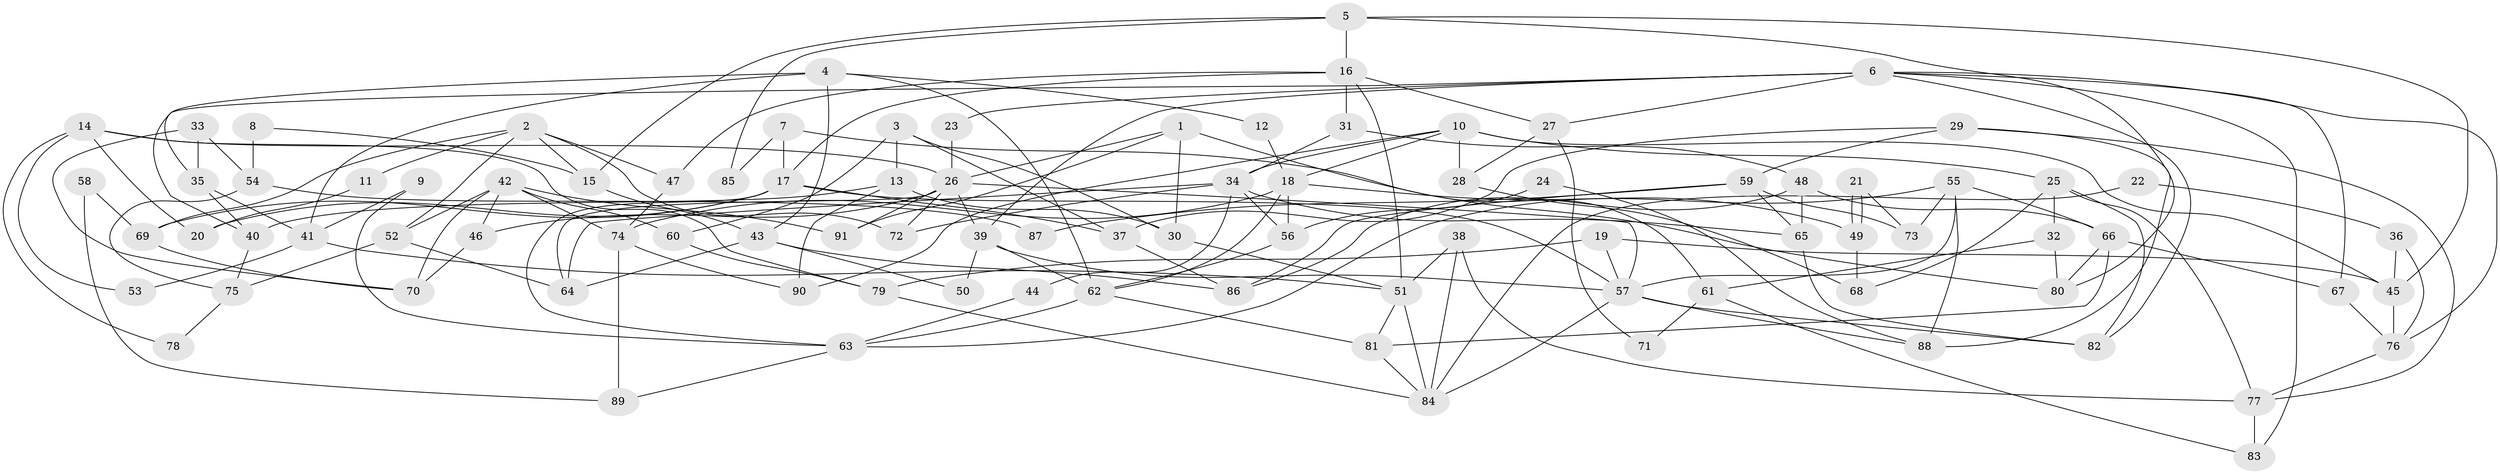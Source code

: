 // Generated by graph-tools (version 1.1) at 2025/36/03/09/25 02:36:25]
// undirected, 91 vertices, 182 edges
graph export_dot {
graph [start="1"]
  node [color=gray90,style=filled];
  1;
  2;
  3;
  4;
  5;
  6;
  7;
  8;
  9;
  10;
  11;
  12;
  13;
  14;
  15;
  16;
  17;
  18;
  19;
  20;
  21;
  22;
  23;
  24;
  25;
  26;
  27;
  28;
  29;
  30;
  31;
  32;
  33;
  34;
  35;
  36;
  37;
  38;
  39;
  40;
  41;
  42;
  43;
  44;
  45;
  46;
  47;
  48;
  49;
  50;
  51;
  52;
  53;
  54;
  55;
  56;
  57;
  58;
  59;
  60;
  61;
  62;
  63;
  64;
  65;
  66;
  67;
  68;
  69;
  70;
  71;
  72;
  73;
  74;
  75;
  76;
  77;
  78;
  79;
  80;
  81;
  82;
  83;
  84;
  85;
  86;
  87;
  88;
  89;
  90;
  91;
  1 -- 91;
  1 -- 30;
  1 -- 26;
  1 -- 61;
  2 -- 47;
  2 -- 72;
  2 -- 11;
  2 -- 15;
  2 -- 52;
  2 -- 69;
  3 -- 30;
  3 -- 37;
  3 -- 13;
  3 -- 60;
  4 -- 62;
  4 -- 35;
  4 -- 12;
  4 -- 41;
  4 -- 43;
  5 -- 15;
  5 -- 80;
  5 -- 16;
  5 -- 45;
  5 -- 85;
  6 -- 82;
  6 -- 39;
  6 -- 23;
  6 -- 27;
  6 -- 40;
  6 -- 67;
  6 -- 76;
  6 -- 83;
  7 -- 80;
  7 -- 17;
  7 -- 85;
  8 -- 54;
  8 -- 15;
  9 -- 41;
  9 -- 63;
  10 -- 45;
  10 -- 28;
  10 -- 18;
  10 -- 25;
  10 -- 34;
  10 -- 90;
  11 -- 20;
  12 -- 18;
  13 -- 90;
  13 -- 30;
  13 -- 40;
  14 -- 79;
  14 -- 26;
  14 -- 20;
  14 -- 53;
  14 -- 78;
  15 -- 43;
  16 -- 51;
  16 -- 17;
  16 -- 27;
  16 -- 31;
  16 -- 47;
  17 -- 57;
  17 -- 20;
  17 -- 37;
  17 -- 63;
  17 -- 69;
  18 -- 56;
  18 -- 49;
  18 -- 62;
  18 -- 74;
  19 -- 45;
  19 -- 79;
  19 -- 57;
  21 -- 73;
  21 -- 49;
  21 -- 49;
  22 -- 36;
  22 -- 84;
  23 -- 26;
  24 -- 56;
  24 -- 88;
  25 -- 82;
  25 -- 32;
  25 -- 68;
  25 -- 77;
  26 -- 57;
  26 -- 39;
  26 -- 46;
  26 -- 64;
  26 -- 72;
  26 -- 91;
  27 -- 28;
  27 -- 71;
  28 -- 68;
  29 -- 88;
  29 -- 77;
  29 -- 37;
  29 -- 59;
  30 -- 51;
  31 -- 34;
  31 -- 48;
  32 -- 61;
  32 -- 80;
  33 -- 35;
  33 -- 70;
  33 -- 54;
  34 -- 64;
  34 -- 44;
  34 -- 56;
  34 -- 65;
  34 -- 72;
  35 -- 41;
  35 -- 40;
  36 -- 76;
  36 -- 45;
  37 -- 86;
  38 -- 84;
  38 -- 77;
  38 -- 51;
  39 -- 57;
  39 -- 50;
  39 -- 62;
  40 -- 75;
  41 -- 51;
  41 -- 53;
  42 -- 52;
  42 -- 70;
  42 -- 46;
  42 -- 60;
  42 -- 74;
  42 -- 91;
  43 -- 86;
  43 -- 50;
  43 -- 64;
  44 -- 63;
  45 -- 76;
  46 -- 70;
  47 -- 74;
  48 -- 86;
  48 -- 65;
  48 -- 66;
  49 -- 68;
  51 -- 81;
  51 -- 84;
  52 -- 64;
  52 -- 75;
  54 -- 75;
  54 -- 87;
  55 -- 63;
  55 -- 66;
  55 -- 57;
  55 -- 73;
  55 -- 88;
  56 -- 62;
  57 -- 82;
  57 -- 84;
  57 -- 88;
  58 -- 89;
  58 -- 69;
  59 -- 65;
  59 -- 73;
  59 -- 86;
  59 -- 87;
  60 -- 79;
  61 -- 83;
  61 -- 71;
  62 -- 63;
  62 -- 81;
  63 -- 89;
  65 -- 82;
  66 -- 81;
  66 -- 67;
  66 -- 80;
  67 -- 76;
  69 -- 70;
  74 -- 89;
  74 -- 90;
  75 -- 78;
  76 -- 77;
  77 -- 83;
  79 -- 84;
  81 -- 84;
}
